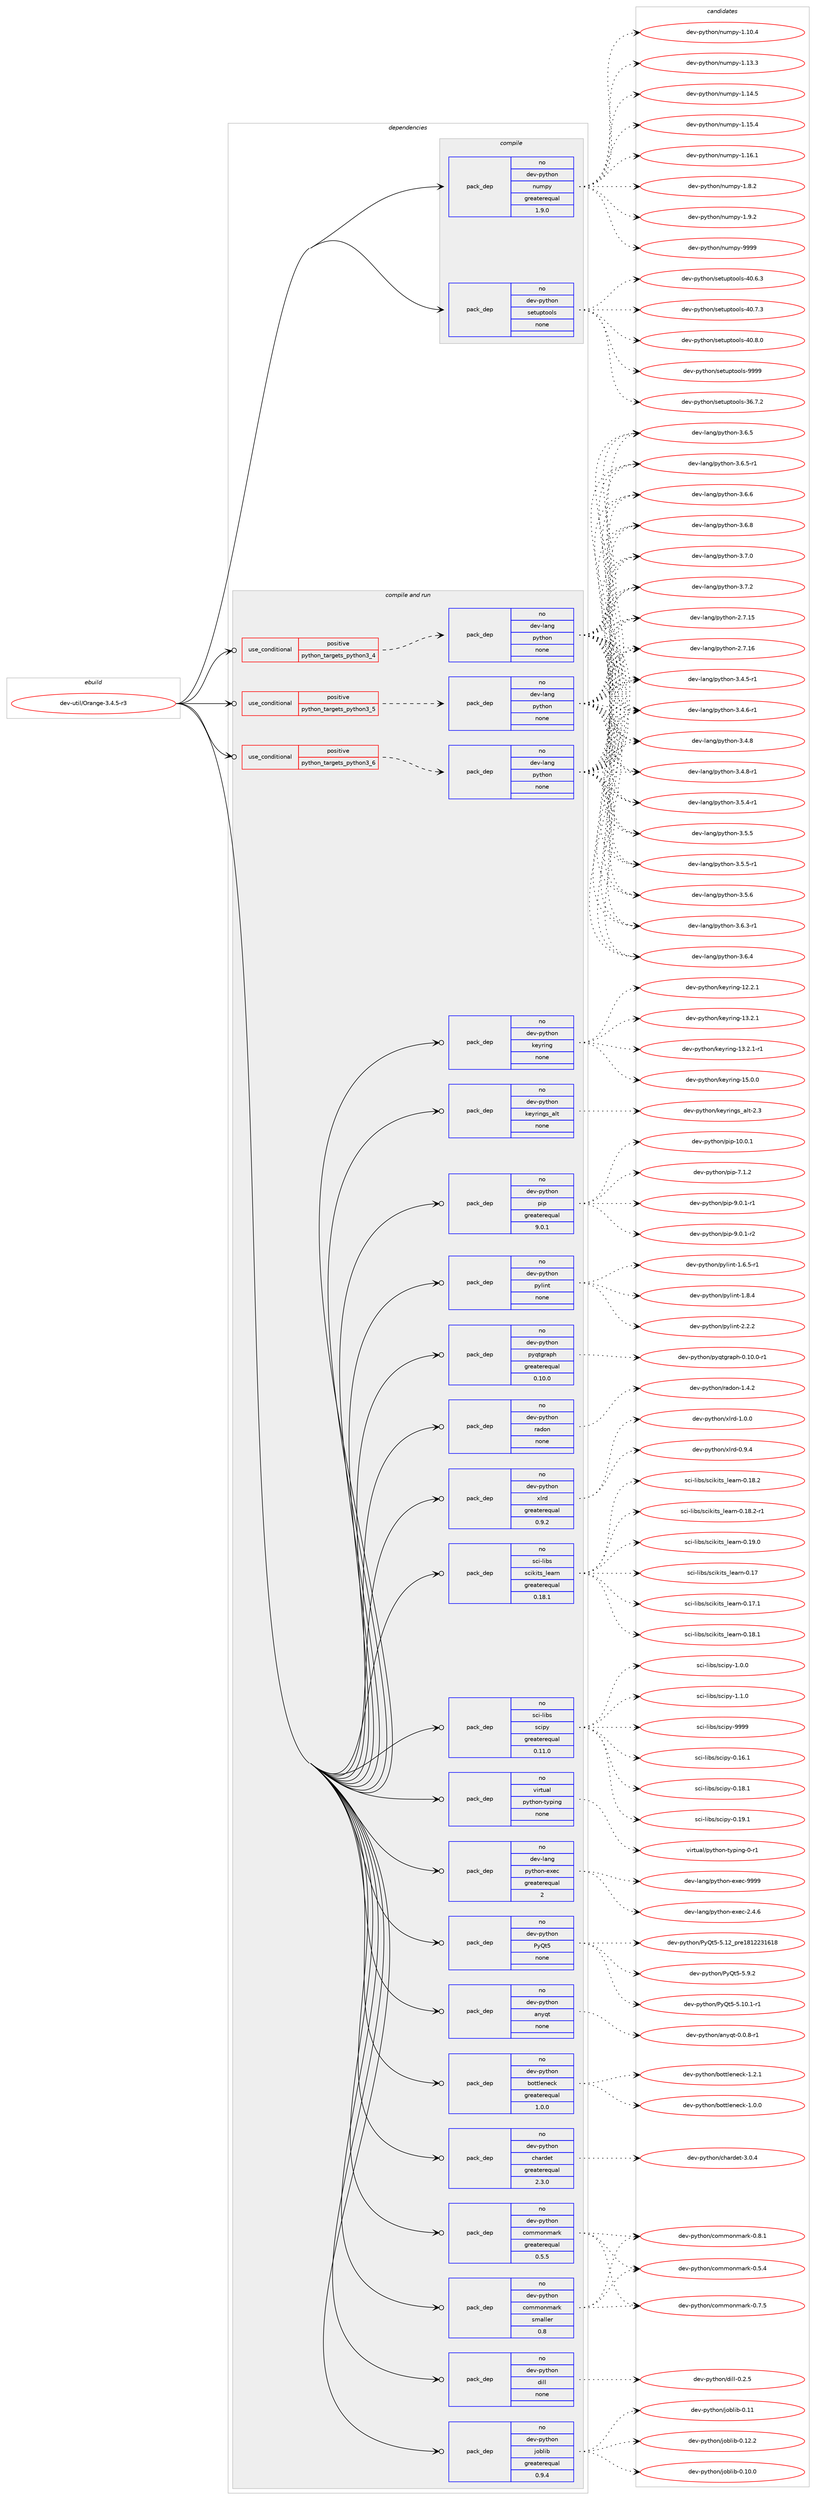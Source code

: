 digraph prolog {

# *************
# Graph options
# *************

newrank=true;
concentrate=true;
compound=true;
graph [rankdir=LR,fontname=Helvetica,fontsize=10,ranksep=1.5];#, ranksep=2.5, nodesep=0.2];
edge  [arrowhead=vee];
node  [fontname=Helvetica,fontsize=10];

# **********
# The ebuild
# **********

subgraph cluster_leftcol {
color=gray;
rank=same;
label=<<i>ebuild</i>>;
id [label="dev-util/Orange-3.4.5-r3", color=red, width=4, href="../dev-util/Orange-3.4.5-r3.svg"];
}

# ****************
# The dependencies
# ****************

subgraph cluster_midcol {
color=gray;
label=<<i>dependencies</i>>;
subgraph cluster_compile {
fillcolor="#eeeeee";
style=filled;
label=<<i>compile</i>>;
subgraph pack1093703 {
dependency1540334 [label=<<TABLE BORDER="0" CELLBORDER="1" CELLSPACING="0" CELLPADDING="4" WIDTH="220"><TR><TD ROWSPAN="6" CELLPADDING="30">pack_dep</TD></TR><TR><TD WIDTH="110">no</TD></TR><TR><TD>dev-python</TD></TR><TR><TD>numpy</TD></TR><TR><TD>greaterequal</TD></TR><TR><TD>1.9.0</TD></TR></TABLE>>, shape=none, color=blue];
}
id:e -> dependency1540334:w [weight=20,style="solid",arrowhead="vee"];
subgraph pack1093704 {
dependency1540335 [label=<<TABLE BORDER="0" CELLBORDER="1" CELLSPACING="0" CELLPADDING="4" WIDTH="220"><TR><TD ROWSPAN="6" CELLPADDING="30">pack_dep</TD></TR><TR><TD WIDTH="110">no</TD></TR><TR><TD>dev-python</TD></TR><TR><TD>setuptools</TD></TR><TR><TD>none</TD></TR><TR><TD></TD></TR></TABLE>>, shape=none, color=blue];
}
id:e -> dependency1540335:w [weight=20,style="solid",arrowhead="vee"];
}
subgraph cluster_compileandrun {
fillcolor="#eeeeee";
style=filled;
label=<<i>compile and run</i>>;
subgraph cond423051 {
dependency1540336 [label=<<TABLE BORDER="0" CELLBORDER="1" CELLSPACING="0" CELLPADDING="4"><TR><TD ROWSPAN="3" CELLPADDING="10">use_conditional</TD></TR><TR><TD>positive</TD></TR><TR><TD>python_targets_python3_4</TD></TR></TABLE>>, shape=none, color=red];
subgraph pack1093705 {
dependency1540337 [label=<<TABLE BORDER="0" CELLBORDER="1" CELLSPACING="0" CELLPADDING="4" WIDTH="220"><TR><TD ROWSPAN="6" CELLPADDING="30">pack_dep</TD></TR><TR><TD WIDTH="110">no</TD></TR><TR><TD>dev-lang</TD></TR><TR><TD>python</TD></TR><TR><TD>none</TD></TR><TR><TD></TD></TR></TABLE>>, shape=none, color=blue];
}
dependency1540336:e -> dependency1540337:w [weight=20,style="dashed",arrowhead="vee"];
}
id:e -> dependency1540336:w [weight=20,style="solid",arrowhead="odotvee"];
subgraph cond423052 {
dependency1540338 [label=<<TABLE BORDER="0" CELLBORDER="1" CELLSPACING="0" CELLPADDING="4"><TR><TD ROWSPAN="3" CELLPADDING="10">use_conditional</TD></TR><TR><TD>positive</TD></TR><TR><TD>python_targets_python3_5</TD></TR></TABLE>>, shape=none, color=red];
subgraph pack1093706 {
dependency1540339 [label=<<TABLE BORDER="0" CELLBORDER="1" CELLSPACING="0" CELLPADDING="4" WIDTH="220"><TR><TD ROWSPAN="6" CELLPADDING="30">pack_dep</TD></TR><TR><TD WIDTH="110">no</TD></TR><TR><TD>dev-lang</TD></TR><TR><TD>python</TD></TR><TR><TD>none</TD></TR><TR><TD></TD></TR></TABLE>>, shape=none, color=blue];
}
dependency1540338:e -> dependency1540339:w [weight=20,style="dashed",arrowhead="vee"];
}
id:e -> dependency1540338:w [weight=20,style="solid",arrowhead="odotvee"];
subgraph cond423053 {
dependency1540340 [label=<<TABLE BORDER="0" CELLBORDER="1" CELLSPACING="0" CELLPADDING="4"><TR><TD ROWSPAN="3" CELLPADDING="10">use_conditional</TD></TR><TR><TD>positive</TD></TR><TR><TD>python_targets_python3_6</TD></TR></TABLE>>, shape=none, color=red];
subgraph pack1093707 {
dependency1540341 [label=<<TABLE BORDER="0" CELLBORDER="1" CELLSPACING="0" CELLPADDING="4" WIDTH="220"><TR><TD ROWSPAN="6" CELLPADDING="30">pack_dep</TD></TR><TR><TD WIDTH="110">no</TD></TR><TR><TD>dev-lang</TD></TR><TR><TD>python</TD></TR><TR><TD>none</TD></TR><TR><TD></TD></TR></TABLE>>, shape=none, color=blue];
}
dependency1540340:e -> dependency1540341:w [weight=20,style="dashed",arrowhead="vee"];
}
id:e -> dependency1540340:w [weight=20,style="solid",arrowhead="odotvee"];
subgraph pack1093708 {
dependency1540342 [label=<<TABLE BORDER="0" CELLBORDER="1" CELLSPACING="0" CELLPADDING="4" WIDTH="220"><TR><TD ROWSPAN="6" CELLPADDING="30">pack_dep</TD></TR><TR><TD WIDTH="110">no</TD></TR><TR><TD>dev-lang</TD></TR><TR><TD>python-exec</TD></TR><TR><TD>greaterequal</TD></TR><TR><TD>2</TD></TR></TABLE>>, shape=none, color=blue];
}
id:e -> dependency1540342:w [weight=20,style="solid",arrowhead="odotvee"];
subgraph pack1093709 {
dependency1540343 [label=<<TABLE BORDER="0" CELLBORDER="1" CELLSPACING="0" CELLPADDING="4" WIDTH="220"><TR><TD ROWSPAN="6" CELLPADDING="30">pack_dep</TD></TR><TR><TD WIDTH="110">no</TD></TR><TR><TD>dev-python</TD></TR><TR><TD>PyQt5</TD></TR><TR><TD>none</TD></TR><TR><TD></TD></TR></TABLE>>, shape=none, color=blue];
}
id:e -> dependency1540343:w [weight=20,style="solid",arrowhead="odotvee"];
subgraph pack1093710 {
dependency1540344 [label=<<TABLE BORDER="0" CELLBORDER="1" CELLSPACING="0" CELLPADDING="4" WIDTH="220"><TR><TD ROWSPAN="6" CELLPADDING="30">pack_dep</TD></TR><TR><TD WIDTH="110">no</TD></TR><TR><TD>dev-python</TD></TR><TR><TD>anyqt</TD></TR><TR><TD>none</TD></TR><TR><TD></TD></TR></TABLE>>, shape=none, color=blue];
}
id:e -> dependency1540344:w [weight=20,style="solid",arrowhead="odotvee"];
subgraph pack1093711 {
dependency1540345 [label=<<TABLE BORDER="0" CELLBORDER="1" CELLSPACING="0" CELLPADDING="4" WIDTH="220"><TR><TD ROWSPAN="6" CELLPADDING="30">pack_dep</TD></TR><TR><TD WIDTH="110">no</TD></TR><TR><TD>dev-python</TD></TR><TR><TD>bottleneck</TD></TR><TR><TD>greaterequal</TD></TR><TR><TD>1.0.0</TD></TR></TABLE>>, shape=none, color=blue];
}
id:e -> dependency1540345:w [weight=20,style="solid",arrowhead="odotvee"];
subgraph pack1093712 {
dependency1540346 [label=<<TABLE BORDER="0" CELLBORDER="1" CELLSPACING="0" CELLPADDING="4" WIDTH="220"><TR><TD ROWSPAN="6" CELLPADDING="30">pack_dep</TD></TR><TR><TD WIDTH="110">no</TD></TR><TR><TD>dev-python</TD></TR><TR><TD>chardet</TD></TR><TR><TD>greaterequal</TD></TR><TR><TD>2.3.0</TD></TR></TABLE>>, shape=none, color=blue];
}
id:e -> dependency1540346:w [weight=20,style="solid",arrowhead="odotvee"];
subgraph pack1093713 {
dependency1540347 [label=<<TABLE BORDER="0" CELLBORDER="1" CELLSPACING="0" CELLPADDING="4" WIDTH="220"><TR><TD ROWSPAN="6" CELLPADDING="30">pack_dep</TD></TR><TR><TD WIDTH="110">no</TD></TR><TR><TD>dev-python</TD></TR><TR><TD>commonmark</TD></TR><TR><TD>greaterequal</TD></TR><TR><TD>0.5.5</TD></TR></TABLE>>, shape=none, color=blue];
}
id:e -> dependency1540347:w [weight=20,style="solid",arrowhead="odotvee"];
subgraph pack1093714 {
dependency1540348 [label=<<TABLE BORDER="0" CELLBORDER="1" CELLSPACING="0" CELLPADDING="4" WIDTH="220"><TR><TD ROWSPAN="6" CELLPADDING="30">pack_dep</TD></TR><TR><TD WIDTH="110">no</TD></TR><TR><TD>dev-python</TD></TR><TR><TD>commonmark</TD></TR><TR><TD>smaller</TD></TR><TR><TD>0.8</TD></TR></TABLE>>, shape=none, color=blue];
}
id:e -> dependency1540348:w [weight=20,style="solid",arrowhead="odotvee"];
subgraph pack1093715 {
dependency1540349 [label=<<TABLE BORDER="0" CELLBORDER="1" CELLSPACING="0" CELLPADDING="4" WIDTH="220"><TR><TD ROWSPAN="6" CELLPADDING="30">pack_dep</TD></TR><TR><TD WIDTH="110">no</TD></TR><TR><TD>dev-python</TD></TR><TR><TD>dill</TD></TR><TR><TD>none</TD></TR><TR><TD></TD></TR></TABLE>>, shape=none, color=blue];
}
id:e -> dependency1540349:w [weight=20,style="solid",arrowhead="odotvee"];
subgraph pack1093716 {
dependency1540350 [label=<<TABLE BORDER="0" CELLBORDER="1" CELLSPACING="0" CELLPADDING="4" WIDTH="220"><TR><TD ROWSPAN="6" CELLPADDING="30">pack_dep</TD></TR><TR><TD WIDTH="110">no</TD></TR><TR><TD>dev-python</TD></TR><TR><TD>joblib</TD></TR><TR><TD>greaterequal</TD></TR><TR><TD>0.9.4</TD></TR></TABLE>>, shape=none, color=blue];
}
id:e -> dependency1540350:w [weight=20,style="solid",arrowhead="odotvee"];
subgraph pack1093717 {
dependency1540351 [label=<<TABLE BORDER="0" CELLBORDER="1" CELLSPACING="0" CELLPADDING="4" WIDTH="220"><TR><TD ROWSPAN="6" CELLPADDING="30">pack_dep</TD></TR><TR><TD WIDTH="110">no</TD></TR><TR><TD>dev-python</TD></TR><TR><TD>keyring</TD></TR><TR><TD>none</TD></TR><TR><TD></TD></TR></TABLE>>, shape=none, color=blue];
}
id:e -> dependency1540351:w [weight=20,style="solid",arrowhead="odotvee"];
subgraph pack1093718 {
dependency1540352 [label=<<TABLE BORDER="0" CELLBORDER="1" CELLSPACING="0" CELLPADDING="4" WIDTH="220"><TR><TD ROWSPAN="6" CELLPADDING="30">pack_dep</TD></TR><TR><TD WIDTH="110">no</TD></TR><TR><TD>dev-python</TD></TR><TR><TD>keyrings_alt</TD></TR><TR><TD>none</TD></TR><TR><TD></TD></TR></TABLE>>, shape=none, color=blue];
}
id:e -> dependency1540352:w [weight=20,style="solid",arrowhead="odotvee"];
subgraph pack1093719 {
dependency1540353 [label=<<TABLE BORDER="0" CELLBORDER="1" CELLSPACING="0" CELLPADDING="4" WIDTH="220"><TR><TD ROWSPAN="6" CELLPADDING="30">pack_dep</TD></TR><TR><TD WIDTH="110">no</TD></TR><TR><TD>dev-python</TD></TR><TR><TD>pip</TD></TR><TR><TD>greaterequal</TD></TR><TR><TD>9.0.1</TD></TR></TABLE>>, shape=none, color=blue];
}
id:e -> dependency1540353:w [weight=20,style="solid",arrowhead="odotvee"];
subgraph pack1093720 {
dependency1540354 [label=<<TABLE BORDER="0" CELLBORDER="1" CELLSPACING="0" CELLPADDING="4" WIDTH="220"><TR><TD ROWSPAN="6" CELLPADDING="30">pack_dep</TD></TR><TR><TD WIDTH="110">no</TD></TR><TR><TD>dev-python</TD></TR><TR><TD>pylint</TD></TR><TR><TD>none</TD></TR><TR><TD></TD></TR></TABLE>>, shape=none, color=blue];
}
id:e -> dependency1540354:w [weight=20,style="solid",arrowhead="odotvee"];
subgraph pack1093721 {
dependency1540355 [label=<<TABLE BORDER="0" CELLBORDER="1" CELLSPACING="0" CELLPADDING="4" WIDTH="220"><TR><TD ROWSPAN="6" CELLPADDING="30">pack_dep</TD></TR><TR><TD WIDTH="110">no</TD></TR><TR><TD>dev-python</TD></TR><TR><TD>pyqtgraph</TD></TR><TR><TD>greaterequal</TD></TR><TR><TD>0.10.0</TD></TR></TABLE>>, shape=none, color=blue];
}
id:e -> dependency1540355:w [weight=20,style="solid",arrowhead="odotvee"];
subgraph pack1093722 {
dependency1540356 [label=<<TABLE BORDER="0" CELLBORDER="1" CELLSPACING="0" CELLPADDING="4" WIDTH="220"><TR><TD ROWSPAN="6" CELLPADDING="30">pack_dep</TD></TR><TR><TD WIDTH="110">no</TD></TR><TR><TD>dev-python</TD></TR><TR><TD>radon</TD></TR><TR><TD>none</TD></TR><TR><TD></TD></TR></TABLE>>, shape=none, color=blue];
}
id:e -> dependency1540356:w [weight=20,style="solid",arrowhead="odotvee"];
subgraph pack1093723 {
dependency1540357 [label=<<TABLE BORDER="0" CELLBORDER="1" CELLSPACING="0" CELLPADDING="4" WIDTH="220"><TR><TD ROWSPAN="6" CELLPADDING="30">pack_dep</TD></TR><TR><TD WIDTH="110">no</TD></TR><TR><TD>dev-python</TD></TR><TR><TD>xlrd</TD></TR><TR><TD>greaterequal</TD></TR><TR><TD>0.9.2</TD></TR></TABLE>>, shape=none, color=blue];
}
id:e -> dependency1540357:w [weight=20,style="solid",arrowhead="odotvee"];
subgraph pack1093724 {
dependency1540358 [label=<<TABLE BORDER="0" CELLBORDER="1" CELLSPACING="0" CELLPADDING="4" WIDTH="220"><TR><TD ROWSPAN="6" CELLPADDING="30">pack_dep</TD></TR><TR><TD WIDTH="110">no</TD></TR><TR><TD>sci-libs</TD></TR><TR><TD>scikits_learn</TD></TR><TR><TD>greaterequal</TD></TR><TR><TD>0.18.1</TD></TR></TABLE>>, shape=none, color=blue];
}
id:e -> dependency1540358:w [weight=20,style="solid",arrowhead="odotvee"];
subgraph pack1093725 {
dependency1540359 [label=<<TABLE BORDER="0" CELLBORDER="1" CELLSPACING="0" CELLPADDING="4" WIDTH="220"><TR><TD ROWSPAN="6" CELLPADDING="30">pack_dep</TD></TR><TR><TD WIDTH="110">no</TD></TR><TR><TD>sci-libs</TD></TR><TR><TD>scipy</TD></TR><TR><TD>greaterequal</TD></TR><TR><TD>0.11.0</TD></TR></TABLE>>, shape=none, color=blue];
}
id:e -> dependency1540359:w [weight=20,style="solid",arrowhead="odotvee"];
subgraph pack1093726 {
dependency1540360 [label=<<TABLE BORDER="0" CELLBORDER="1" CELLSPACING="0" CELLPADDING="4" WIDTH="220"><TR><TD ROWSPAN="6" CELLPADDING="30">pack_dep</TD></TR><TR><TD WIDTH="110">no</TD></TR><TR><TD>virtual</TD></TR><TR><TD>python-typing</TD></TR><TR><TD>none</TD></TR><TR><TD></TD></TR></TABLE>>, shape=none, color=blue];
}
id:e -> dependency1540360:w [weight=20,style="solid",arrowhead="odotvee"];
}
subgraph cluster_run {
fillcolor="#eeeeee";
style=filled;
label=<<i>run</i>>;
}
}

# **************
# The candidates
# **************

subgraph cluster_choices {
rank=same;
color=gray;
label=<<i>candidates</i>>;

subgraph choice1093703 {
color=black;
nodesep=1;
choice100101118451121211161041111104711011710911212145494649484652 [label="dev-python/numpy-1.10.4", color=red, width=4,href="../dev-python/numpy-1.10.4.svg"];
choice100101118451121211161041111104711011710911212145494649514651 [label="dev-python/numpy-1.13.3", color=red, width=4,href="../dev-python/numpy-1.13.3.svg"];
choice100101118451121211161041111104711011710911212145494649524653 [label="dev-python/numpy-1.14.5", color=red, width=4,href="../dev-python/numpy-1.14.5.svg"];
choice100101118451121211161041111104711011710911212145494649534652 [label="dev-python/numpy-1.15.4", color=red, width=4,href="../dev-python/numpy-1.15.4.svg"];
choice100101118451121211161041111104711011710911212145494649544649 [label="dev-python/numpy-1.16.1", color=red, width=4,href="../dev-python/numpy-1.16.1.svg"];
choice1001011184511212111610411111047110117109112121454946564650 [label="dev-python/numpy-1.8.2", color=red, width=4,href="../dev-python/numpy-1.8.2.svg"];
choice1001011184511212111610411111047110117109112121454946574650 [label="dev-python/numpy-1.9.2", color=red, width=4,href="../dev-python/numpy-1.9.2.svg"];
choice10010111845112121116104111110471101171091121214557575757 [label="dev-python/numpy-9999", color=red, width=4,href="../dev-python/numpy-9999.svg"];
dependency1540334:e -> choice100101118451121211161041111104711011710911212145494649484652:w [style=dotted,weight="100"];
dependency1540334:e -> choice100101118451121211161041111104711011710911212145494649514651:w [style=dotted,weight="100"];
dependency1540334:e -> choice100101118451121211161041111104711011710911212145494649524653:w [style=dotted,weight="100"];
dependency1540334:e -> choice100101118451121211161041111104711011710911212145494649534652:w [style=dotted,weight="100"];
dependency1540334:e -> choice100101118451121211161041111104711011710911212145494649544649:w [style=dotted,weight="100"];
dependency1540334:e -> choice1001011184511212111610411111047110117109112121454946564650:w [style=dotted,weight="100"];
dependency1540334:e -> choice1001011184511212111610411111047110117109112121454946574650:w [style=dotted,weight="100"];
dependency1540334:e -> choice10010111845112121116104111110471101171091121214557575757:w [style=dotted,weight="100"];
}
subgraph choice1093704 {
color=black;
nodesep=1;
choice100101118451121211161041111104711510111611711211611111110811545515446554650 [label="dev-python/setuptools-36.7.2", color=red, width=4,href="../dev-python/setuptools-36.7.2.svg"];
choice100101118451121211161041111104711510111611711211611111110811545524846544651 [label="dev-python/setuptools-40.6.3", color=red, width=4,href="../dev-python/setuptools-40.6.3.svg"];
choice100101118451121211161041111104711510111611711211611111110811545524846554651 [label="dev-python/setuptools-40.7.3", color=red, width=4,href="../dev-python/setuptools-40.7.3.svg"];
choice100101118451121211161041111104711510111611711211611111110811545524846564648 [label="dev-python/setuptools-40.8.0", color=red, width=4,href="../dev-python/setuptools-40.8.0.svg"];
choice10010111845112121116104111110471151011161171121161111111081154557575757 [label="dev-python/setuptools-9999", color=red, width=4,href="../dev-python/setuptools-9999.svg"];
dependency1540335:e -> choice100101118451121211161041111104711510111611711211611111110811545515446554650:w [style=dotted,weight="100"];
dependency1540335:e -> choice100101118451121211161041111104711510111611711211611111110811545524846544651:w [style=dotted,weight="100"];
dependency1540335:e -> choice100101118451121211161041111104711510111611711211611111110811545524846554651:w [style=dotted,weight="100"];
dependency1540335:e -> choice100101118451121211161041111104711510111611711211611111110811545524846564648:w [style=dotted,weight="100"];
dependency1540335:e -> choice10010111845112121116104111110471151011161171121161111111081154557575757:w [style=dotted,weight="100"];
}
subgraph choice1093705 {
color=black;
nodesep=1;
choice10010111845108971101034711212111610411111045504655464953 [label="dev-lang/python-2.7.15", color=red, width=4,href="../dev-lang/python-2.7.15.svg"];
choice10010111845108971101034711212111610411111045504655464954 [label="dev-lang/python-2.7.16", color=red, width=4,href="../dev-lang/python-2.7.16.svg"];
choice1001011184510897110103471121211161041111104551465246534511449 [label="dev-lang/python-3.4.5-r1", color=red, width=4,href="../dev-lang/python-3.4.5-r1.svg"];
choice1001011184510897110103471121211161041111104551465246544511449 [label="dev-lang/python-3.4.6-r1", color=red, width=4,href="../dev-lang/python-3.4.6-r1.svg"];
choice100101118451089711010347112121116104111110455146524656 [label="dev-lang/python-3.4.8", color=red, width=4,href="../dev-lang/python-3.4.8.svg"];
choice1001011184510897110103471121211161041111104551465246564511449 [label="dev-lang/python-3.4.8-r1", color=red, width=4,href="../dev-lang/python-3.4.8-r1.svg"];
choice1001011184510897110103471121211161041111104551465346524511449 [label="dev-lang/python-3.5.4-r1", color=red, width=4,href="../dev-lang/python-3.5.4-r1.svg"];
choice100101118451089711010347112121116104111110455146534653 [label="dev-lang/python-3.5.5", color=red, width=4,href="../dev-lang/python-3.5.5.svg"];
choice1001011184510897110103471121211161041111104551465346534511449 [label="dev-lang/python-3.5.5-r1", color=red, width=4,href="../dev-lang/python-3.5.5-r1.svg"];
choice100101118451089711010347112121116104111110455146534654 [label="dev-lang/python-3.5.6", color=red, width=4,href="../dev-lang/python-3.5.6.svg"];
choice1001011184510897110103471121211161041111104551465446514511449 [label="dev-lang/python-3.6.3-r1", color=red, width=4,href="../dev-lang/python-3.6.3-r1.svg"];
choice100101118451089711010347112121116104111110455146544652 [label="dev-lang/python-3.6.4", color=red, width=4,href="../dev-lang/python-3.6.4.svg"];
choice100101118451089711010347112121116104111110455146544653 [label="dev-lang/python-3.6.5", color=red, width=4,href="../dev-lang/python-3.6.5.svg"];
choice1001011184510897110103471121211161041111104551465446534511449 [label="dev-lang/python-3.6.5-r1", color=red, width=4,href="../dev-lang/python-3.6.5-r1.svg"];
choice100101118451089711010347112121116104111110455146544654 [label="dev-lang/python-3.6.6", color=red, width=4,href="../dev-lang/python-3.6.6.svg"];
choice100101118451089711010347112121116104111110455146544656 [label="dev-lang/python-3.6.8", color=red, width=4,href="../dev-lang/python-3.6.8.svg"];
choice100101118451089711010347112121116104111110455146554648 [label="dev-lang/python-3.7.0", color=red, width=4,href="../dev-lang/python-3.7.0.svg"];
choice100101118451089711010347112121116104111110455146554650 [label="dev-lang/python-3.7.2", color=red, width=4,href="../dev-lang/python-3.7.2.svg"];
dependency1540337:e -> choice10010111845108971101034711212111610411111045504655464953:w [style=dotted,weight="100"];
dependency1540337:e -> choice10010111845108971101034711212111610411111045504655464954:w [style=dotted,weight="100"];
dependency1540337:e -> choice1001011184510897110103471121211161041111104551465246534511449:w [style=dotted,weight="100"];
dependency1540337:e -> choice1001011184510897110103471121211161041111104551465246544511449:w [style=dotted,weight="100"];
dependency1540337:e -> choice100101118451089711010347112121116104111110455146524656:w [style=dotted,weight="100"];
dependency1540337:e -> choice1001011184510897110103471121211161041111104551465246564511449:w [style=dotted,weight="100"];
dependency1540337:e -> choice1001011184510897110103471121211161041111104551465346524511449:w [style=dotted,weight="100"];
dependency1540337:e -> choice100101118451089711010347112121116104111110455146534653:w [style=dotted,weight="100"];
dependency1540337:e -> choice1001011184510897110103471121211161041111104551465346534511449:w [style=dotted,weight="100"];
dependency1540337:e -> choice100101118451089711010347112121116104111110455146534654:w [style=dotted,weight="100"];
dependency1540337:e -> choice1001011184510897110103471121211161041111104551465446514511449:w [style=dotted,weight="100"];
dependency1540337:e -> choice100101118451089711010347112121116104111110455146544652:w [style=dotted,weight="100"];
dependency1540337:e -> choice100101118451089711010347112121116104111110455146544653:w [style=dotted,weight="100"];
dependency1540337:e -> choice1001011184510897110103471121211161041111104551465446534511449:w [style=dotted,weight="100"];
dependency1540337:e -> choice100101118451089711010347112121116104111110455146544654:w [style=dotted,weight="100"];
dependency1540337:e -> choice100101118451089711010347112121116104111110455146544656:w [style=dotted,weight="100"];
dependency1540337:e -> choice100101118451089711010347112121116104111110455146554648:w [style=dotted,weight="100"];
dependency1540337:e -> choice100101118451089711010347112121116104111110455146554650:w [style=dotted,weight="100"];
}
subgraph choice1093706 {
color=black;
nodesep=1;
choice10010111845108971101034711212111610411111045504655464953 [label="dev-lang/python-2.7.15", color=red, width=4,href="../dev-lang/python-2.7.15.svg"];
choice10010111845108971101034711212111610411111045504655464954 [label="dev-lang/python-2.7.16", color=red, width=4,href="../dev-lang/python-2.7.16.svg"];
choice1001011184510897110103471121211161041111104551465246534511449 [label="dev-lang/python-3.4.5-r1", color=red, width=4,href="../dev-lang/python-3.4.5-r1.svg"];
choice1001011184510897110103471121211161041111104551465246544511449 [label="dev-lang/python-3.4.6-r1", color=red, width=4,href="../dev-lang/python-3.4.6-r1.svg"];
choice100101118451089711010347112121116104111110455146524656 [label="dev-lang/python-3.4.8", color=red, width=4,href="../dev-lang/python-3.4.8.svg"];
choice1001011184510897110103471121211161041111104551465246564511449 [label="dev-lang/python-3.4.8-r1", color=red, width=4,href="../dev-lang/python-3.4.8-r1.svg"];
choice1001011184510897110103471121211161041111104551465346524511449 [label="dev-lang/python-3.5.4-r1", color=red, width=4,href="../dev-lang/python-3.5.4-r1.svg"];
choice100101118451089711010347112121116104111110455146534653 [label="dev-lang/python-3.5.5", color=red, width=4,href="../dev-lang/python-3.5.5.svg"];
choice1001011184510897110103471121211161041111104551465346534511449 [label="dev-lang/python-3.5.5-r1", color=red, width=4,href="../dev-lang/python-3.5.5-r1.svg"];
choice100101118451089711010347112121116104111110455146534654 [label="dev-lang/python-3.5.6", color=red, width=4,href="../dev-lang/python-3.5.6.svg"];
choice1001011184510897110103471121211161041111104551465446514511449 [label="dev-lang/python-3.6.3-r1", color=red, width=4,href="../dev-lang/python-3.6.3-r1.svg"];
choice100101118451089711010347112121116104111110455146544652 [label="dev-lang/python-3.6.4", color=red, width=4,href="../dev-lang/python-3.6.4.svg"];
choice100101118451089711010347112121116104111110455146544653 [label="dev-lang/python-3.6.5", color=red, width=4,href="../dev-lang/python-3.6.5.svg"];
choice1001011184510897110103471121211161041111104551465446534511449 [label="dev-lang/python-3.6.5-r1", color=red, width=4,href="../dev-lang/python-3.6.5-r1.svg"];
choice100101118451089711010347112121116104111110455146544654 [label="dev-lang/python-3.6.6", color=red, width=4,href="../dev-lang/python-3.6.6.svg"];
choice100101118451089711010347112121116104111110455146544656 [label="dev-lang/python-3.6.8", color=red, width=4,href="../dev-lang/python-3.6.8.svg"];
choice100101118451089711010347112121116104111110455146554648 [label="dev-lang/python-3.7.0", color=red, width=4,href="../dev-lang/python-3.7.0.svg"];
choice100101118451089711010347112121116104111110455146554650 [label="dev-lang/python-3.7.2", color=red, width=4,href="../dev-lang/python-3.7.2.svg"];
dependency1540339:e -> choice10010111845108971101034711212111610411111045504655464953:w [style=dotted,weight="100"];
dependency1540339:e -> choice10010111845108971101034711212111610411111045504655464954:w [style=dotted,weight="100"];
dependency1540339:e -> choice1001011184510897110103471121211161041111104551465246534511449:w [style=dotted,weight="100"];
dependency1540339:e -> choice1001011184510897110103471121211161041111104551465246544511449:w [style=dotted,weight="100"];
dependency1540339:e -> choice100101118451089711010347112121116104111110455146524656:w [style=dotted,weight="100"];
dependency1540339:e -> choice1001011184510897110103471121211161041111104551465246564511449:w [style=dotted,weight="100"];
dependency1540339:e -> choice1001011184510897110103471121211161041111104551465346524511449:w [style=dotted,weight="100"];
dependency1540339:e -> choice100101118451089711010347112121116104111110455146534653:w [style=dotted,weight="100"];
dependency1540339:e -> choice1001011184510897110103471121211161041111104551465346534511449:w [style=dotted,weight="100"];
dependency1540339:e -> choice100101118451089711010347112121116104111110455146534654:w [style=dotted,weight="100"];
dependency1540339:e -> choice1001011184510897110103471121211161041111104551465446514511449:w [style=dotted,weight="100"];
dependency1540339:e -> choice100101118451089711010347112121116104111110455146544652:w [style=dotted,weight="100"];
dependency1540339:e -> choice100101118451089711010347112121116104111110455146544653:w [style=dotted,weight="100"];
dependency1540339:e -> choice1001011184510897110103471121211161041111104551465446534511449:w [style=dotted,weight="100"];
dependency1540339:e -> choice100101118451089711010347112121116104111110455146544654:w [style=dotted,weight="100"];
dependency1540339:e -> choice100101118451089711010347112121116104111110455146544656:w [style=dotted,weight="100"];
dependency1540339:e -> choice100101118451089711010347112121116104111110455146554648:w [style=dotted,weight="100"];
dependency1540339:e -> choice100101118451089711010347112121116104111110455146554650:w [style=dotted,weight="100"];
}
subgraph choice1093707 {
color=black;
nodesep=1;
choice10010111845108971101034711212111610411111045504655464953 [label="dev-lang/python-2.7.15", color=red, width=4,href="../dev-lang/python-2.7.15.svg"];
choice10010111845108971101034711212111610411111045504655464954 [label="dev-lang/python-2.7.16", color=red, width=4,href="../dev-lang/python-2.7.16.svg"];
choice1001011184510897110103471121211161041111104551465246534511449 [label="dev-lang/python-3.4.5-r1", color=red, width=4,href="../dev-lang/python-3.4.5-r1.svg"];
choice1001011184510897110103471121211161041111104551465246544511449 [label="dev-lang/python-3.4.6-r1", color=red, width=4,href="../dev-lang/python-3.4.6-r1.svg"];
choice100101118451089711010347112121116104111110455146524656 [label="dev-lang/python-3.4.8", color=red, width=4,href="../dev-lang/python-3.4.8.svg"];
choice1001011184510897110103471121211161041111104551465246564511449 [label="dev-lang/python-3.4.8-r1", color=red, width=4,href="../dev-lang/python-3.4.8-r1.svg"];
choice1001011184510897110103471121211161041111104551465346524511449 [label="dev-lang/python-3.5.4-r1", color=red, width=4,href="../dev-lang/python-3.5.4-r1.svg"];
choice100101118451089711010347112121116104111110455146534653 [label="dev-lang/python-3.5.5", color=red, width=4,href="../dev-lang/python-3.5.5.svg"];
choice1001011184510897110103471121211161041111104551465346534511449 [label="dev-lang/python-3.5.5-r1", color=red, width=4,href="../dev-lang/python-3.5.5-r1.svg"];
choice100101118451089711010347112121116104111110455146534654 [label="dev-lang/python-3.5.6", color=red, width=4,href="../dev-lang/python-3.5.6.svg"];
choice1001011184510897110103471121211161041111104551465446514511449 [label="dev-lang/python-3.6.3-r1", color=red, width=4,href="../dev-lang/python-3.6.3-r1.svg"];
choice100101118451089711010347112121116104111110455146544652 [label="dev-lang/python-3.6.4", color=red, width=4,href="../dev-lang/python-3.6.4.svg"];
choice100101118451089711010347112121116104111110455146544653 [label="dev-lang/python-3.6.5", color=red, width=4,href="../dev-lang/python-3.6.5.svg"];
choice1001011184510897110103471121211161041111104551465446534511449 [label="dev-lang/python-3.6.5-r1", color=red, width=4,href="../dev-lang/python-3.6.5-r1.svg"];
choice100101118451089711010347112121116104111110455146544654 [label="dev-lang/python-3.6.6", color=red, width=4,href="../dev-lang/python-3.6.6.svg"];
choice100101118451089711010347112121116104111110455146544656 [label="dev-lang/python-3.6.8", color=red, width=4,href="../dev-lang/python-3.6.8.svg"];
choice100101118451089711010347112121116104111110455146554648 [label="dev-lang/python-3.7.0", color=red, width=4,href="../dev-lang/python-3.7.0.svg"];
choice100101118451089711010347112121116104111110455146554650 [label="dev-lang/python-3.7.2", color=red, width=4,href="../dev-lang/python-3.7.2.svg"];
dependency1540341:e -> choice10010111845108971101034711212111610411111045504655464953:w [style=dotted,weight="100"];
dependency1540341:e -> choice10010111845108971101034711212111610411111045504655464954:w [style=dotted,weight="100"];
dependency1540341:e -> choice1001011184510897110103471121211161041111104551465246534511449:w [style=dotted,weight="100"];
dependency1540341:e -> choice1001011184510897110103471121211161041111104551465246544511449:w [style=dotted,weight="100"];
dependency1540341:e -> choice100101118451089711010347112121116104111110455146524656:w [style=dotted,weight="100"];
dependency1540341:e -> choice1001011184510897110103471121211161041111104551465246564511449:w [style=dotted,weight="100"];
dependency1540341:e -> choice1001011184510897110103471121211161041111104551465346524511449:w [style=dotted,weight="100"];
dependency1540341:e -> choice100101118451089711010347112121116104111110455146534653:w [style=dotted,weight="100"];
dependency1540341:e -> choice1001011184510897110103471121211161041111104551465346534511449:w [style=dotted,weight="100"];
dependency1540341:e -> choice100101118451089711010347112121116104111110455146534654:w [style=dotted,weight="100"];
dependency1540341:e -> choice1001011184510897110103471121211161041111104551465446514511449:w [style=dotted,weight="100"];
dependency1540341:e -> choice100101118451089711010347112121116104111110455146544652:w [style=dotted,weight="100"];
dependency1540341:e -> choice100101118451089711010347112121116104111110455146544653:w [style=dotted,weight="100"];
dependency1540341:e -> choice1001011184510897110103471121211161041111104551465446534511449:w [style=dotted,weight="100"];
dependency1540341:e -> choice100101118451089711010347112121116104111110455146544654:w [style=dotted,weight="100"];
dependency1540341:e -> choice100101118451089711010347112121116104111110455146544656:w [style=dotted,weight="100"];
dependency1540341:e -> choice100101118451089711010347112121116104111110455146554648:w [style=dotted,weight="100"];
dependency1540341:e -> choice100101118451089711010347112121116104111110455146554650:w [style=dotted,weight="100"];
}
subgraph choice1093708 {
color=black;
nodesep=1;
choice1001011184510897110103471121211161041111104510112010199455046524654 [label="dev-lang/python-exec-2.4.6", color=red, width=4,href="../dev-lang/python-exec-2.4.6.svg"];
choice10010111845108971101034711212111610411111045101120101994557575757 [label="dev-lang/python-exec-9999", color=red, width=4,href="../dev-lang/python-exec-9999.svg"];
dependency1540342:e -> choice1001011184510897110103471121211161041111104510112010199455046524654:w [style=dotted,weight="100"];
dependency1540342:e -> choice10010111845108971101034711212111610411111045101120101994557575757:w [style=dotted,weight="100"];
}
subgraph choice1093709 {
color=black;
nodesep=1;
choice1001011184511212111610411111047801218111653455346494846494511449 [label="dev-python/PyQt5-5.10.1-r1", color=red, width=4,href="../dev-python/PyQt5-5.10.1-r1.svg"];
choice100101118451121211161041111104780121811165345534649509511211410149564950505149544956 [label="dev-python/PyQt5-5.12_pre1812231618", color=red, width=4,href="../dev-python/PyQt5-5.12_pre1812231618.svg"];
choice1001011184511212111610411111047801218111653455346574650 [label="dev-python/PyQt5-5.9.2", color=red, width=4,href="../dev-python/PyQt5-5.9.2.svg"];
dependency1540343:e -> choice1001011184511212111610411111047801218111653455346494846494511449:w [style=dotted,weight="100"];
dependency1540343:e -> choice100101118451121211161041111104780121811165345534649509511211410149564950505149544956:w [style=dotted,weight="100"];
dependency1540343:e -> choice1001011184511212111610411111047801218111653455346574650:w [style=dotted,weight="100"];
}
subgraph choice1093710 {
color=black;
nodesep=1;
choice1001011184511212111610411111047971101211131164548464846564511449 [label="dev-python/anyqt-0.0.8-r1", color=red, width=4,href="../dev-python/anyqt-0.0.8-r1.svg"];
dependency1540344:e -> choice1001011184511212111610411111047971101211131164548464846564511449:w [style=dotted,weight="100"];
}
subgraph choice1093711 {
color=black;
nodesep=1;
choice10010111845112121116104111110479811111611610810111010199107454946484648 [label="dev-python/bottleneck-1.0.0", color=red, width=4,href="../dev-python/bottleneck-1.0.0.svg"];
choice10010111845112121116104111110479811111611610810111010199107454946504649 [label="dev-python/bottleneck-1.2.1", color=red, width=4,href="../dev-python/bottleneck-1.2.1.svg"];
dependency1540345:e -> choice10010111845112121116104111110479811111611610810111010199107454946484648:w [style=dotted,weight="100"];
dependency1540345:e -> choice10010111845112121116104111110479811111611610810111010199107454946504649:w [style=dotted,weight="100"];
}
subgraph choice1093712 {
color=black;
nodesep=1;
choice10010111845112121116104111110479910497114100101116455146484652 [label="dev-python/chardet-3.0.4", color=red, width=4,href="../dev-python/chardet-3.0.4.svg"];
dependency1540346:e -> choice10010111845112121116104111110479910497114100101116455146484652:w [style=dotted,weight="100"];
}
subgraph choice1093713 {
color=black;
nodesep=1;
choice10010111845112121116104111110479911110910911111010997114107454846534652 [label="dev-python/commonmark-0.5.4", color=red, width=4,href="../dev-python/commonmark-0.5.4.svg"];
choice10010111845112121116104111110479911110910911111010997114107454846554653 [label="dev-python/commonmark-0.7.5", color=red, width=4,href="../dev-python/commonmark-0.7.5.svg"];
choice10010111845112121116104111110479911110910911111010997114107454846564649 [label="dev-python/commonmark-0.8.1", color=red, width=4,href="../dev-python/commonmark-0.8.1.svg"];
dependency1540347:e -> choice10010111845112121116104111110479911110910911111010997114107454846534652:w [style=dotted,weight="100"];
dependency1540347:e -> choice10010111845112121116104111110479911110910911111010997114107454846554653:w [style=dotted,weight="100"];
dependency1540347:e -> choice10010111845112121116104111110479911110910911111010997114107454846564649:w [style=dotted,weight="100"];
}
subgraph choice1093714 {
color=black;
nodesep=1;
choice10010111845112121116104111110479911110910911111010997114107454846534652 [label="dev-python/commonmark-0.5.4", color=red, width=4,href="../dev-python/commonmark-0.5.4.svg"];
choice10010111845112121116104111110479911110910911111010997114107454846554653 [label="dev-python/commonmark-0.7.5", color=red, width=4,href="../dev-python/commonmark-0.7.5.svg"];
choice10010111845112121116104111110479911110910911111010997114107454846564649 [label="dev-python/commonmark-0.8.1", color=red, width=4,href="../dev-python/commonmark-0.8.1.svg"];
dependency1540348:e -> choice10010111845112121116104111110479911110910911111010997114107454846534652:w [style=dotted,weight="100"];
dependency1540348:e -> choice10010111845112121116104111110479911110910911111010997114107454846554653:w [style=dotted,weight="100"];
dependency1540348:e -> choice10010111845112121116104111110479911110910911111010997114107454846564649:w [style=dotted,weight="100"];
}
subgraph choice1093715 {
color=black;
nodesep=1;
choice1001011184511212111610411111047100105108108454846504653 [label="dev-python/dill-0.2.5", color=red, width=4,href="../dev-python/dill-0.2.5.svg"];
dependency1540349:e -> choice1001011184511212111610411111047100105108108454846504653:w [style=dotted,weight="100"];
}
subgraph choice1093716 {
color=black;
nodesep=1;
choice1001011184511212111610411111047106111981081059845484649484648 [label="dev-python/joblib-0.10.0", color=red, width=4,href="../dev-python/joblib-0.10.0.svg"];
choice100101118451121211161041111104710611198108105984548464949 [label="dev-python/joblib-0.11", color=red, width=4,href="../dev-python/joblib-0.11.svg"];
choice1001011184511212111610411111047106111981081059845484649504650 [label="dev-python/joblib-0.12.2", color=red, width=4,href="../dev-python/joblib-0.12.2.svg"];
dependency1540350:e -> choice1001011184511212111610411111047106111981081059845484649484648:w [style=dotted,weight="100"];
dependency1540350:e -> choice100101118451121211161041111104710611198108105984548464949:w [style=dotted,weight="100"];
dependency1540350:e -> choice1001011184511212111610411111047106111981081059845484649504650:w [style=dotted,weight="100"];
}
subgraph choice1093717 {
color=black;
nodesep=1;
choice100101118451121211161041111104710710112111410511010345495046504649 [label="dev-python/keyring-12.2.1", color=red, width=4,href="../dev-python/keyring-12.2.1.svg"];
choice100101118451121211161041111104710710112111410511010345495146504649 [label="dev-python/keyring-13.2.1", color=red, width=4,href="../dev-python/keyring-13.2.1.svg"];
choice1001011184511212111610411111047107101121114105110103454951465046494511449 [label="dev-python/keyring-13.2.1-r1", color=red, width=4,href="../dev-python/keyring-13.2.1-r1.svg"];
choice100101118451121211161041111104710710112111410511010345495346484648 [label="dev-python/keyring-15.0.0", color=red, width=4,href="../dev-python/keyring-15.0.0.svg"];
dependency1540351:e -> choice100101118451121211161041111104710710112111410511010345495046504649:w [style=dotted,weight="100"];
dependency1540351:e -> choice100101118451121211161041111104710710112111410511010345495146504649:w [style=dotted,weight="100"];
dependency1540351:e -> choice1001011184511212111610411111047107101121114105110103454951465046494511449:w [style=dotted,weight="100"];
dependency1540351:e -> choice100101118451121211161041111104710710112111410511010345495346484648:w [style=dotted,weight="100"];
}
subgraph choice1093718 {
color=black;
nodesep=1;
choice1001011184511212111610411111047107101121114105110103115959710811645504651 [label="dev-python/keyrings_alt-2.3", color=red, width=4,href="../dev-python/keyrings_alt-2.3.svg"];
dependency1540352:e -> choice1001011184511212111610411111047107101121114105110103115959710811645504651:w [style=dotted,weight="100"];
}
subgraph choice1093719 {
color=black;
nodesep=1;
choice100101118451121211161041111104711210511245494846484649 [label="dev-python/pip-10.0.1", color=red, width=4,href="../dev-python/pip-10.0.1.svg"];
choice1001011184511212111610411111047112105112455546494650 [label="dev-python/pip-7.1.2", color=red, width=4,href="../dev-python/pip-7.1.2.svg"];
choice10010111845112121116104111110471121051124557464846494511449 [label="dev-python/pip-9.0.1-r1", color=red, width=4,href="../dev-python/pip-9.0.1-r1.svg"];
choice10010111845112121116104111110471121051124557464846494511450 [label="dev-python/pip-9.0.1-r2", color=red, width=4,href="../dev-python/pip-9.0.1-r2.svg"];
dependency1540353:e -> choice100101118451121211161041111104711210511245494846484649:w [style=dotted,weight="100"];
dependency1540353:e -> choice1001011184511212111610411111047112105112455546494650:w [style=dotted,weight="100"];
dependency1540353:e -> choice10010111845112121116104111110471121051124557464846494511449:w [style=dotted,weight="100"];
dependency1540353:e -> choice10010111845112121116104111110471121051124557464846494511450:w [style=dotted,weight="100"];
}
subgraph choice1093720 {
color=black;
nodesep=1;
choice10010111845112121116104111110471121211081051101164549465446534511449 [label="dev-python/pylint-1.6.5-r1", color=red, width=4,href="../dev-python/pylint-1.6.5-r1.svg"];
choice1001011184511212111610411111047112121108105110116454946564652 [label="dev-python/pylint-1.8.4", color=red, width=4,href="../dev-python/pylint-1.8.4.svg"];
choice1001011184511212111610411111047112121108105110116455046504650 [label="dev-python/pylint-2.2.2", color=red, width=4,href="../dev-python/pylint-2.2.2.svg"];
dependency1540354:e -> choice10010111845112121116104111110471121211081051101164549465446534511449:w [style=dotted,weight="100"];
dependency1540354:e -> choice1001011184511212111610411111047112121108105110116454946564652:w [style=dotted,weight="100"];
dependency1540354:e -> choice1001011184511212111610411111047112121108105110116455046504650:w [style=dotted,weight="100"];
}
subgraph choice1093721 {
color=black;
nodesep=1;
choice100101118451121211161041111104711212111311610311497112104454846494846484511449 [label="dev-python/pyqtgraph-0.10.0-r1", color=red, width=4,href="../dev-python/pyqtgraph-0.10.0-r1.svg"];
dependency1540355:e -> choice100101118451121211161041111104711212111311610311497112104454846494846484511449:w [style=dotted,weight="100"];
}
subgraph choice1093722 {
color=black;
nodesep=1;
choice100101118451121211161041111104711497100111110454946524650 [label="dev-python/radon-1.4.2", color=red, width=4,href="../dev-python/radon-1.4.2.svg"];
dependency1540356:e -> choice100101118451121211161041111104711497100111110454946524650:w [style=dotted,weight="100"];
}
subgraph choice1093723 {
color=black;
nodesep=1;
choice1001011184511212111610411111047120108114100454846574652 [label="dev-python/xlrd-0.9.4", color=red, width=4,href="../dev-python/xlrd-0.9.4.svg"];
choice1001011184511212111610411111047120108114100454946484648 [label="dev-python/xlrd-1.0.0", color=red, width=4,href="../dev-python/xlrd-1.0.0.svg"];
dependency1540357:e -> choice1001011184511212111610411111047120108114100454846574652:w [style=dotted,weight="100"];
dependency1540357:e -> choice1001011184511212111610411111047120108114100454946484648:w [style=dotted,weight="100"];
}
subgraph choice1093724 {
color=black;
nodesep=1;
choice115991054510810598115471159910510710511611595108101971141104548464955 [label="sci-libs/scikits_learn-0.17", color=red, width=4,href="../sci-libs/scikits_learn-0.17.svg"];
choice1159910545108105981154711599105107105116115951081019711411045484649554649 [label="sci-libs/scikits_learn-0.17.1", color=red, width=4,href="../sci-libs/scikits_learn-0.17.1.svg"];
choice1159910545108105981154711599105107105116115951081019711411045484649564649 [label="sci-libs/scikits_learn-0.18.1", color=red, width=4,href="../sci-libs/scikits_learn-0.18.1.svg"];
choice1159910545108105981154711599105107105116115951081019711411045484649564650 [label="sci-libs/scikits_learn-0.18.2", color=red, width=4,href="../sci-libs/scikits_learn-0.18.2.svg"];
choice11599105451081059811547115991051071051161159510810197114110454846495646504511449 [label="sci-libs/scikits_learn-0.18.2-r1", color=red, width=4,href="../sci-libs/scikits_learn-0.18.2-r1.svg"];
choice1159910545108105981154711599105107105116115951081019711411045484649574648 [label="sci-libs/scikits_learn-0.19.0", color=red, width=4,href="../sci-libs/scikits_learn-0.19.0.svg"];
dependency1540358:e -> choice115991054510810598115471159910510710511611595108101971141104548464955:w [style=dotted,weight="100"];
dependency1540358:e -> choice1159910545108105981154711599105107105116115951081019711411045484649554649:w [style=dotted,weight="100"];
dependency1540358:e -> choice1159910545108105981154711599105107105116115951081019711411045484649564649:w [style=dotted,weight="100"];
dependency1540358:e -> choice1159910545108105981154711599105107105116115951081019711411045484649564650:w [style=dotted,weight="100"];
dependency1540358:e -> choice11599105451081059811547115991051071051161159510810197114110454846495646504511449:w [style=dotted,weight="100"];
dependency1540358:e -> choice1159910545108105981154711599105107105116115951081019711411045484649574648:w [style=dotted,weight="100"];
}
subgraph choice1093725 {
color=black;
nodesep=1;
choice115991054510810598115471159910511212145484649544649 [label="sci-libs/scipy-0.16.1", color=red, width=4,href="../sci-libs/scipy-0.16.1.svg"];
choice115991054510810598115471159910511212145484649564649 [label="sci-libs/scipy-0.18.1", color=red, width=4,href="../sci-libs/scipy-0.18.1.svg"];
choice115991054510810598115471159910511212145484649574649 [label="sci-libs/scipy-0.19.1", color=red, width=4,href="../sci-libs/scipy-0.19.1.svg"];
choice1159910545108105981154711599105112121454946484648 [label="sci-libs/scipy-1.0.0", color=red, width=4,href="../sci-libs/scipy-1.0.0.svg"];
choice1159910545108105981154711599105112121454946494648 [label="sci-libs/scipy-1.1.0", color=red, width=4,href="../sci-libs/scipy-1.1.0.svg"];
choice11599105451081059811547115991051121214557575757 [label="sci-libs/scipy-9999", color=red, width=4,href="../sci-libs/scipy-9999.svg"];
dependency1540359:e -> choice115991054510810598115471159910511212145484649544649:w [style=dotted,weight="100"];
dependency1540359:e -> choice115991054510810598115471159910511212145484649564649:w [style=dotted,weight="100"];
dependency1540359:e -> choice115991054510810598115471159910511212145484649574649:w [style=dotted,weight="100"];
dependency1540359:e -> choice1159910545108105981154711599105112121454946484648:w [style=dotted,weight="100"];
dependency1540359:e -> choice1159910545108105981154711599105112121454946494648:w [style=dotted,weight="100"];
dependency1540359:e -> choice11599105451081059811547115991051121214557575757:w [style=dotted,weight="100"];
}
subgraph choice1093726 {
color=black;
nodesep=1;
choice11810511411611797108471121211161041111104511612111210511010345484511449 [label="virtual/python-typing-0-r1", color=red, width=4,href="../virtual/python-typing-0-r1.svg"];
dependency1540360:e -> choice11810511411611797108471121211161041111104511612111210511010345484511449:w [style=dotted,weight="100"];
}
}

}
